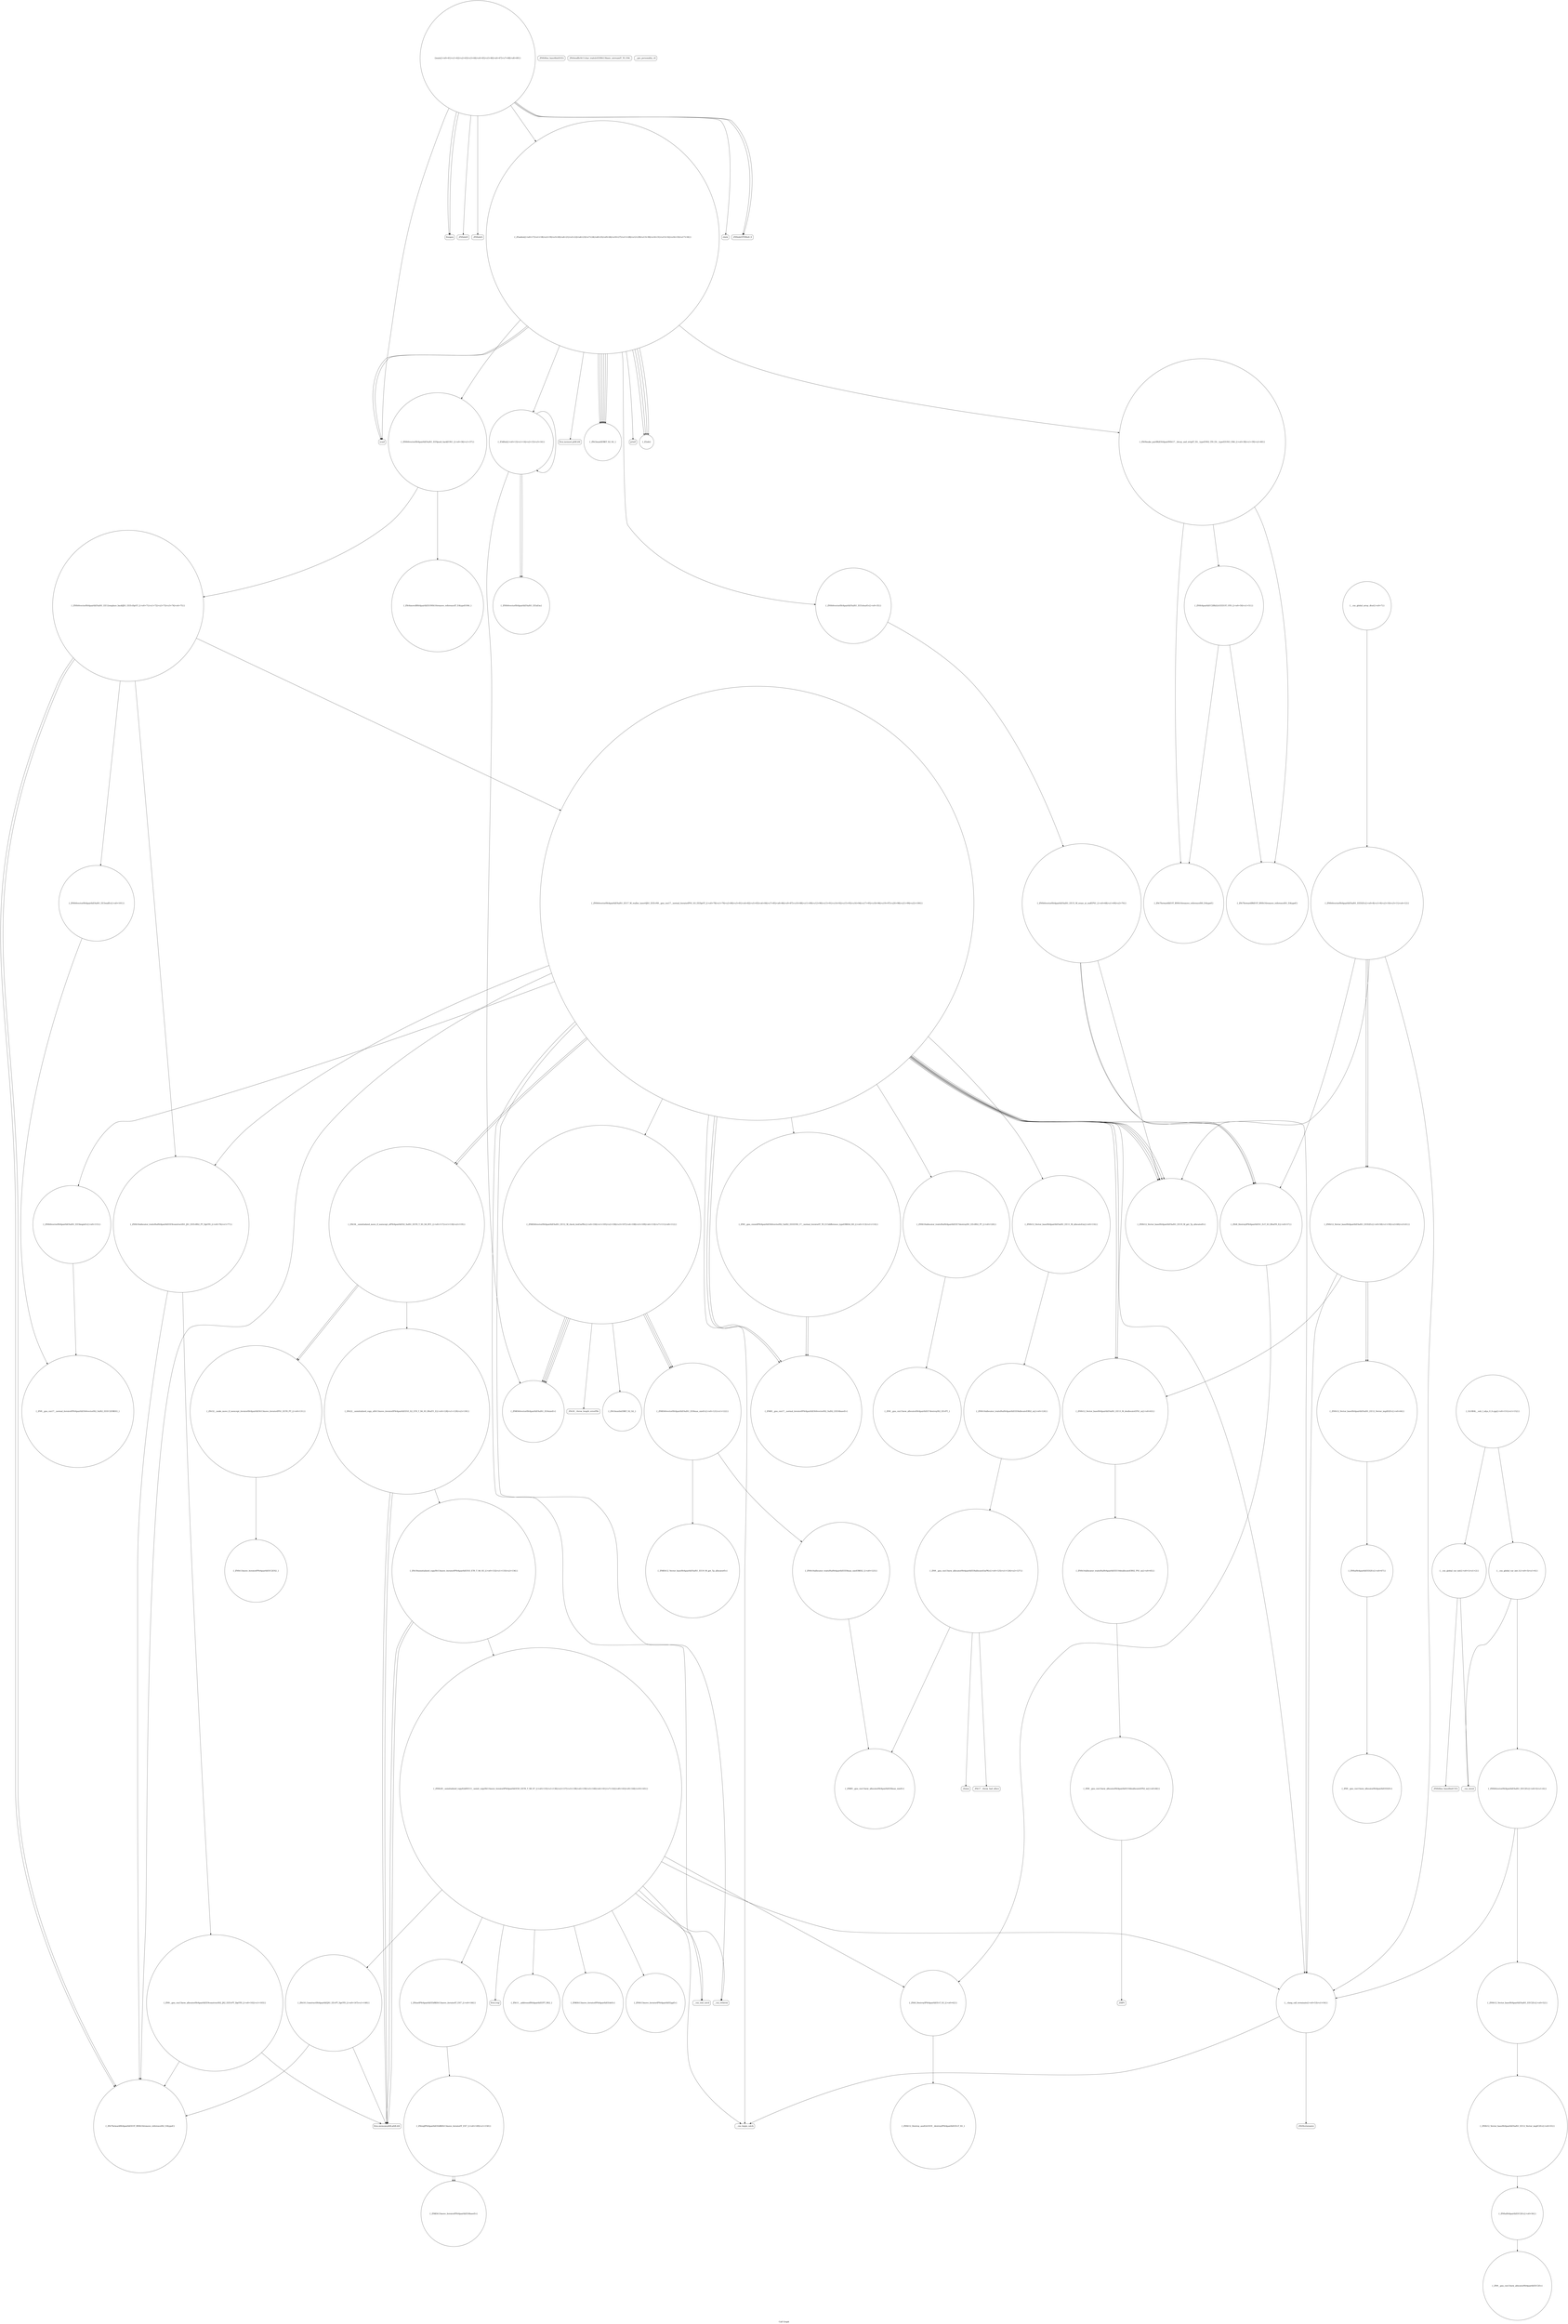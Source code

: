 digraph "Call Graph" {
	label="Call Graph";

	Node0x562fdc0f9f80 [shape=record,shape=circle,label="{__cxx_global_var_init|{<s0>1|<s1>2}}"];
	Node0x562fdc0f9f80:s0 -> Node0x562fdc0fa000[color=black];
	Node0x562fdc0f9f80:s1 -> Node0x562fdc2d0900[color=black];
	Node0x562fdc2d1e00 [shape=record,shape=circle,label="{_ZNSt16allocator_traitsISaISt4pairIiiEEE10deallocateERS2_PS1_m|{<s0>65}}"];
	Node0x562fdc2d1e00:s0 -> Node0x562fdc2d1e80[color=black];
	Node0x562fdc2d44a0 [shape=record,shape=circle,label="{_ZNKSt13move_iteratorIPSt4pairIiiEE4baseEv}"];
	Node0x562fdc2d0b00 [shape=record,shape=circle,label="{_ZNSt6vectorISt4pairIiiESaIS1_EED2Ev|{<s0>8|<s1>9|<s2>10|<s3>11|<s4>12}}"];
	Node0x562fdc2d0b00:s0 -> Node0x562fdc2d1b00[color=black];
	Node0x562fdc2d0b00:s1 -> Node0x562fdc2d1a80[color=black];
	Node0x562fdc2d0b00:s2 -> Node0x562fdc2d1b80[color=black];
	Node0x562fdc2d0b00:s3 -> Node0x562fdc2d1b80[color=black];
	Node0x562fdc2d0b00:s4 -> Node0x562fdc2d1780[color=black];
	Node0x562fdc2d31a0 [shape=record,shape=circle,label="{_ZSt4moveIRSt4pairIiiEEONSt16remove_referenceIT_E4typeEOS4_}"];
	Node0x562fdc2d0e80 [shape=record,shape=Mrecord,label="{scanf}"];
	Node0x562fdc2d3520 [shape=record,shape=circle,label="{_ZNKSt6vectorISt4pairIiiESaIS1_EE12_M_check_lenEmPKc|{<s0>104|<s1>105|<s2>106|<s3>107|<s4>108|<s5>109|<s6>110|<s7>111|<s8>112}}"];
	Node0x562fdc2d3520:s0 -> Node0x562fdc2d39a0[color=black];
	Node0x562fdc2d3520:s1 -> Node0x562fdc2d0c00[color=black];
	Node0x562fdc2d3520:s2 -> Node0x562fdc2d3a20[color=black];
	Node0x562fdc2d3520:s3 -> Node0x562fdc2d0c00[color=black];
	Node0x562fdc2d3520:s4 -> Node0x562fdc2d0c00[color=black];
	Node0x562fdc2d3520:s5 -> Node0x562fdc2d3aa0[color=black];
	Node0x562fdc2d3520:s6 -> Node0x562fdc2d0c00[color=black];
	Node0x562fdc2d3520:s7 -> Node0x562fdc2d39a0[color=black];
	Node0x562fdc2d3520:s8 -> Node0x562fdc2d39a0[color=black];
	Node0x562fdc2d1200 [shape=record,shape=Mrecord,label="{freopen}"];
	Node0x562fdc2d38a0 [shape=record,shape=Mrecord,label="{__cxa_rethrow}"];
	Node0x562fdc2d1580 [shape=record,shape=circle,label="{_ZSt7forwardIiEOT_RNSt16remove_referenceIS0_E4typeE}"];
	Node0x562fdc2d3c20 [shape=record,shape=circle,label="{_ZNK9__gnu_cxx13new_allocatorISt4pairIiiEE8max_sizeEv}"];
	Node0x562fdc2d1900 [shape=record,shape=circle,label="{_ZNSt12_Vector_baseISt4pairIiiESaIS1_EE12_Vector_implC2Ev|{<s0>55}}"];
	Node0x562fdc2d1900:s0 -> Node0x562fdc2d1980[color=black];
	Node0x562fdc2d3fa0 [shape=record,shape=circle,label="{_ZSt32__make_move_if_noexcept_iteratorISt4pairIiiESt13move_iteratorIPS1_EET0_PT_|{<s0>131}}"];
	Node0x562fdc2d3fa0:s0 -> Node0x562fdc2d4520[color=black];
	Node0x562fdc2d1c80 [shape=record,shape=circle,label="{_ZNSt12_Destroy_auxILb1EE9__destroyIPSt4pairIiiEEEvT_S5_}"];
	Node0x562fdc2d4320 [shape=record,shape=circle,label="{_ZNSt13move_iteratorIPSt4pairIiiEEppEv}"];
	Node0x562fdc2d0980 [shape=record,shape=circle,label="{__cxx_global_var_init.1|{<s0>3|<s1>4}}"];
	Node0x562fdc2d0980:s0 -> Node0x562fdc2d0a00[color=black];
	Node0x562fdc2d0980:s1 -> Node0x562fdc2d0900[color=black];
	Node0x562fdc2d3020 [shape=record,shape=circle,label="{_ZN9__gnu_cxx13new_allocatorISt4pairIiiEED2Ev}"];
	Node0x562fdc2d0d00 [shape=record,shape=circle,label="{_Z2abi}"];
	Node0x562fdc2d33a0 [shape=record,shape=circle,label="{_ZNSt6vectorISt4pairIiiESaIS1_EE3endEv|{<s0>101}}"];
	Node0x562fdc2d33a0:s0 -> Node0x562fdc2d3ca0[color=black];
	Node0x562fdc2d1080 [shape=record,shape=circle,label="{_ZSt9make_pairIRiiESt4pairINSt17__decay_and_stripIT_E6__typeENS2_IT0_E6__typeEEOS3_OS6_|{<s0>38|<s1>39|<s2>40}}"];
	Node0x562fdc2d1080:s0 -> Node0x562fdc2d1500[color=black];
	Node0x562fdc2d1080:s1 -> Node0x562fdc2d1580[color=black];
	Node0x562fdc2d1080:s2 -> Node0x562fdc2d1600[color=black];
	Node0x562fdc2d3720 [shape=record,shape=circle,label="{_ZSt34__uninitialized_move_if_noexcept_aIPSt4pairIiiES2_SaIS1_EET0_T_S5_S4_RT1_|{<s0>117|<s1>118|<s2>119}}"];
	Node0x562fdc2d3720:s0 -> Node0x562fdc2d3fa0[color=black];
	Node0x562fdc2d3720:s1 -> Node0x562fdc2d3fa0[color=black];
	Node0x562fdc2d3720:s2 -> Node0x562fdc2d3f20[color=black];
	Node0x562fdc2d1400 [shape=record,shape=Mrecord,label="{_ZNSolsEl}"];
	Node0x562fdc2d3aa0 [shape=record,shape=circle,label="{_ZSt3maxImERKT_S2_S2_}"];
	Node0x562fdc2d1780 [shape=record,shape=circle,label="{__clang_call_terminate|{<s0>53|<s1>54}}"];
	Node0x562fdc2d1780:s0 -> Node0x562fdc2d1800[color=black];
	Node0x562fdc2d1780:s1 -> Node0x562fdc2d1880[color=black];
	Node0x562fdc2d3e20 [shape=record,shape=Mrecord,label="{_ZSt17__throw_bad_allocv}"];
	Node0x562fdc2d1b00 [shape=record,shape=circle,label="{_ZNSt12_Vector_baseISt4pairIiiESaIS1_EE19_M_get_Tp_allocatorEv}"];
	Node0x562fdc2d41a0 [shape=record,shape=circle,label="{_ZSt10_ConstructISt4pairIiiEJS1_EEvPT_DpOT0_|{<s0>147|<s1>148}}"];
	Node0x562fdc2d41a0:s0 -> Node0x562fdc2d32a0[color=black];
	Node0x562fdc2d41a0:s1 -> Node0x562fdc2d34a0[color=black];
	Node0x562fdc0fa000 [shape=record,shape=Mrecord,label="{_ZNSt8ios_base4InitC1Ev}"];
	Node0x562fdc2d1e80 [shape=record,shape=circle,label="{_ZN9__gnu_cxx13new_allocatorISt4pairIiiEE10deallocateEPS2_m|{<s0>66}}"];
	Node0x562fdc2d1e80:s0 -> Node0x562fdc2d1f00[color=black];
	Node0x562fdc2d4520 [shape=record,shape=circle,label="{_ZNSt13move_iteratorIPSt4pairIiiEEC2ES2_}"];
	Node0x562fdc2d0b80 [shape=record,shape=circle,label="{_Z3dfsiii|{<s0>13|<s1>14|<s2>15|<s3>16}}"];
	Node0x562fdc2d0b80:s0 -> Node0x562fdc2d0c00[color=black];
	Node0x562fdc2d0b80:s1 -> Node0x562fdc2d0c80[color=black];
	Node0x562fdc2d0b80:s2 -> Node0x562fdc2d0c80[color=black];
	Node0x562fdc2d0b80:s3 -> Node0x562fdc2d0b80[color=black];
	Node0x562fdc2d3220 [shape=record,shape=circle,label="{_ZNSt16allocator_traitsISaISt4pairIiiEEE9constructIS1_JS1_EEEvRS2_PT_DpOT0_|{<s0>76|<s1>77}}"];
	Node0x562fdc2d3220:s0 -> Node0x562fdc2d32a0[color=black];
	Node0x562fdc2d3220:s1 -> Node0x562fdc2d3420[color=black];
	Node0x562fdc2d0f00 [shape=record,shape=circle,label="{_ZNSt6vectorISt4pairIiiESaIS1_EE5clearEv|{<s0>35}}"];
	Node0x562fdc2d0f00:s0 -> Node0x562fdc2d30a0[color=black];
	Node0x562fdc2d35a0 [shape=record,shape=circle,label="{_ZN9__gnu_cxxmiIPSt4pairIiiESt6vectorIS2_SaIS2_EEEENS_17__normal_iteratorIT_T0_E15difference_typeERKSA_SD_|{<s0>113|<s1>114}}"];
	Node0x562fdc2d35a0:s0 -> Node0x562fdc2d37a0[color=black];
	Node0x562fdc2d35a0:s1 -> Node0x562fdc2d37a0[color=black];
	Node0x562fdc2d1280 [shape=record,shape=Mrecord,label="{_ZNSolsEi}"];
	Node0x562fdc2d3920 [shape=record,shape=Mrecord,label="{__cxa_end_catch}"];
	Node0x562fdc2d1600 [shape=record,shape=circle,label="{_ZNSt4pairIiiEC2IRiiLb1EEEOT_OT0_|{<s0>50|<s1>51}}"];
	Node0x562fdc2d1600:s0 -> Node0x562fdc2d1500[color=black];
	Node0x562fdc2d1600:s1 -> Node0x562fdc2d1580[color=black];
	Node0x562fdc2d3ca0 [shape=record,shape=circle,label="{_ZN9__gnu_cxx17__normal_iteratorIPSt4pairIiiESt6vectorIS2_SaIS2_EEEC2ERKS3_}"];
	Node0x562fdc2d1980 [shape=record,shape=circle,label="{_ZNSaISt4pairIiiEEC2Ev|{<s0>56}}"];
	Node0x562fdc2d1980:s0 -> Node0x562fdc2d1a00[color=black];
	Node0x562fdc2d4020 [shape=record,shape=circle,label="{_ZSt18uninitialized_copyISt13move_iteratorIPSt4pairIiiEES3_ET0_T_S6_S5_|{<s0>132|<s1>133|<s2>134}}"];
	Node0x562fdc2d4020:s0 -> Node0x562fdc2d34a0[color=black];
	Node0x562fdc2d4020:s1 -> Node0x562fdc2d34a0[color=black];
	Node0x562fdc2d4020:s2 -> Node0x562fdc2d40a0[color=black];
	Node0x562fdc2d1d00 [shape=record,shape=circle,label="{_ZNSt12_Vector_baseISt4pairIiiESaIS1_EE13_M_deallocateEPS1_m|{<s0>63}}"];
	Node0x562fdc2d1d00:s0 -> Node0x562fdc2d1e00[color=black];
	Node0x562fdc2d43a0 [shape=record,shape=Mrecord,label="{llvm.trap}"];
	Node0x562fdc2d0a00 [shape=record,shape=circle,label="{_ZNSt6vectorISt4pairIiiESaIS1_EEC2Ev|{<s0>5|<s1>6}}"];
	Node0x562fdc2d0a00:s0 -> Node0x562fdc2d1680[color=black];
	Node0x562fdc2d0a00:s1 -> Node0x562fdc2d1780[color=black];
	Node0x562fdc2d30a0 [shape=record,shape=circle,label="{_ZNSt6vectorISt4pairIiiESaIS1_EE15_M_erase_at_endEPS1_|{<s0>68|<s1>69|<s2>70}}"];
	Node0x562fdc2d30a0:s0 -> Node0x562fdc2d1b00[color=black];
	Node0x562fdc2d30a0:s1 -> Node0x562fdc2d1a80[color=black];
	Node0x562fdc2d30a0:s2 -> Node0x562fdc2d1780[color=black];
	Node0x562fdc2d0d80 [shape=record,shape=circle,label="{_Z5solvei|{<s0>17|<s1>18|<s2>19|<s3>20|<s4>21|<s5>22|<s6>23|<s7>24|<s8>25|<s9>26|<s10>27|<s11>28|<s12>29|<s13>30|<s14>31|<s15>32|<s16>33|<s17>34}}"];
	Node0x562fdc2d0d80:s0 -> Node0x562fdc2d0e00[color=black];
	Node0x562fdc2d0d80:s1 -> Node0x562fdc2d0e80[color=black];
	Node0x562fdc2d0d80:s2 -> Node0x562fdc2d0e80[color=black];
	Node0x562fdc2d0d80:s3 -> Node0x562fdc2d0f00[color=black];
	Node0x562fdc2d0d80:s4 -> Node0x562fdc2d0d00[color=black];
	Node0x562fdc2d0d80:s5 -> Node0x562fdc2d0d00[color=black];
	Node0x562fdc2d0d80:s6 -> Node0x562fdc2d0f80[color=black];
	Node0x562fdc2d0d80:s7 -> Node0x562fdc2d0f80[color=black];
	Node0x562fdc2d0d80:s8 -> Node0x562fdc2d0f80[color=black];
	Node0x562fdc2d0d80:s9 -> Node0x562fdc2d1080[color=black];
	Node0x562fdc2d0d80:s10 -> Node0x562fdc2d1000[color=black];
	Node0x562fdc2d0d80:s11 -> Node0x562fdc2d0d00[color=black];
	Node0x562fdc2d0d80:s12 -> Node0x562fdc2d0d00[color=black];
	Node0x562fdc2d0d80:s13 -> Node0x562fdc2d0f80[color=black];
	Node0x562fdc2d0d80:s14 -> Node0x562fdc2d0f80[color=black];
	Node0x562fdc2d0d80:s15 -> Node0x562fdc2d0b80[color=black];
	Node0x562fdc2d0d80:s16 -> Node0x562fdc2d0f80[color=black];
	Node0x562fdc2d0d80:s17 -> Node0x562fdc2d1100[color=black];
	Node0x562fdc2d3420 [shape=record,shape=circle,label="{_ZN9__gnu_cxx13new_allocatorISt4pairIiiEE9constructIS2_JS2_EEEvPT_DpOT0_|{<s0>102|<s1>103}}"];
	Node0x562fdc2d3420:s0 -> Node0x562fdc2d32a0[color=black];
	Node0x562fdc2d3420:s1 -> Node0x562fdc2d34a0[color=black];
	Node0x562fdc2d1100 [shape=record,shape=Mrecord,label="{printf}"];
	Node0x562fdc2d37a0 [shape=record,shape=circle,label="{_ZNK9__gnu_cxx17__normal_iteratorIPSt4pairIiiESt6vectorIS2_SaIS2_EEE4baseEv}"];
	Node0x562fdc2d1480 [shape=record,shape=Mrecord,label="{clock}"];
	Node0x562fdc2d3b20 [shape=record,shape=circle,label="{_ZNSt16allocator_traitsISaISt4pairIiiEEE8max_sizeERKS2_|{<s0>123}}"];
	Node0x562fdc2d3b20:s0 -> Node0x562fdc2d3c20[color=black];
	Node0x562fdc2d1800 [shape=record,shape=Mrecord,label="{__cxa_begin_catch}"];
	Node0x562fdc2d3ea0 [shape=record,shape=Mrecord,label="{_Znwm}"];
	Node0x562fdc2d1b80 [shape=record,shape=circle,label="{_ZNSt12_Vector_baseISt4pairIiiESaIS1_EED2Ev|{<s0>58|<s1>59|<s2>60|<s3>61}}"];
	Node0x562fdc2d1b80:s0 -> Node0x562fdc2d1d00[color=black];
	Node0x562fdc2d1b80:s1 -> Node0x562fdc2d1d80[color=black];
	Node0x562fdc2d1b80:s2 -> Node0x562fdc2d1d80[color=black];
	Node0x562fdc2d1b80:s3 -> Node0x562fdc2d1780[color=black];
	Node0x562fdc2d4220 [shape=record,shape=circle,label="{_ZSt11__addressofISt4pairIiiEEPT_RS2_}"];
	Node0x562fdc2d0880 [shape=record,shape=Mrecord,label="{_ZNSt8ios_base4InitD1Ev}"];
	Node0x562fdc2d1f00 [shape=record,shape=Mrecord,label="{_ZdlPv}"];
	Node0x562fdc2d45a0 [shape=record,shape=circle,label="{_ZN9__gnu_cxx13new_allocatorISt4pairIiiEE7destroyIS2_EEvPT_}"];
	Node0x562fdc2d0c00 [shape=record,shape=circle,label="{_ZNKSt6vectorISt4pairIiiESaIS1_EE4sizeEv}"];
	Node0x562fdc2d32a0 [shape=record,shape=circle,label="{_ZSt7forwardISt4pairIiiEEOT_RNSt16remove_referenceIS2_E4typeE}"];
	Node0x562fdc2d0f80 [shape=record,shape=circle,label="{_ZSt3maxIiERKT_S2_S2_}"];
	Node0x562fdc2d3620 [shape=record,shape=circle,label="{_ZNSt6vectorISt4pairIiiESaIS1_EE5beginEv|{<s0>115}}"];
	Node0x562fdc2d3620:s0 -> Node0x562fdc2d3ca0[color=black];
	Node0x562fdc2d1300 [shape=record,shape=Mrecord,label="{_ZNSolsEPFRSoS_E}"];
	Node0x562fdc2d39a0 [shape=record,shape=circle,label="{_ZNKSt6vectorISt4pairIiiESaIS1_EE8max_sizeEv|{<s0>121|<s1>122}}"];
	Node0x562fdc2d39a0:s0 -> Node0x562fdc2d3ba0[color=black];
	Node0x562fdc2d39a0:s1 -> Node0x562fdc2d3b20[color=black];
	Node0x562fdc2d1680 [shape=record,shape=circle,label="{_ZNSt12_Vector_baseISt4pairIiiESaIS1_EEC2Ev|{<s0>52}}"];
	Node0x562fdc2d1680:s0 -> Node0x562fdc2d1900[color=black];
	Node0x562fdc2d3d20 [shape=record,shape=circle,label="{_ZNSt16allocator_traitsISaISt4pairIiiEEE8allocateERS2_m|{<s0>124}}"];
	Node0x562fdc2d3d20:s0 -> Node0x562fdc2d3da0[color=black];
	Node0x562fdc2d1a00 [shape=record,shape=circle,label="{_ZN9__gnu_cxx13new_allocatorISt4pairIiiEEC2Ev}"];
	Node0x562fdc2d40a0 [shape=record,shape=circle,label="{_ZNSt20__uninitialized_copyILb0EE13__uninit_copyISt13move_iteratorIPSt4pairIiiEES5_EET0_T_S8_S7_|{<s0>135|<s1>136|<s2>137|<s3>138|<s4>139|<s5>140|<s6>141|<s7>142|<s8>143|<s9>144|<s10>145}}"];
	Node0x562fdc2d40a0:s0 -> Node0x562fdc2d4120[color=black];
	Node0x562fdc2d40a0:s1 -> Node0x562fdc2d4220[color=black];
	Node0x562fdc2d40a0:s2 -> Node0x562fdc2d42a0[color=black];
	Node0x562fdc2d40a0:s3 -> Node0x562fdc2d41a0[color=black];
	Node0x562fdc2d40a0:s4 -> Node0x562fdc2d4320[color=black];
	Node0x562fdc2d40a0:s5 -> Node0x562fdc2d1800[color=black];
	Node0x562fdc2d40a0:s6 -> Node0x562fdc2d1c00[color=black];
	Node0x562fdc2d40a0:s7 -> Node0x562fdc2d38a0[color=black];
	Node0x562fdc2d40a0:s8 -> Node0x562fdc2d3920[color=black];
	Node0x562fdc2d40a0:s9 -> Node0x562fdc2d43a0[color=black];
	Node0x562fdc2d40a0:s10 -> Node0x562fdc2d1780[color=black];
	Node0x562fdc2d1d80 [shape=record,shape=circle,label="{_ZNSt12_Vector_baseISt4pairIiiESaIS1_EE12_Vector_implD2Ev|{<s0>64}}"];
	Node0x562fdc2d1d80:s0 -> Node0x562fdc2d2fa0[color=black];
	Node0x562fdc2d4420 [shape=record,shape=circle,label="{_ZSteqIPSt4pairIiiEEbRKSt13move_iteratorIT_ES7_|{<s0>149|<s1>150}}"];
	Node0x562fdc2d4420:s0 -> Node0x562fdc2d44a0[color=black];
	Node0x562fdc2d4420:s1 -> Node0x562fdc2d44a0[color=black];
	Node0x562fdc2d0a80 [shape=record,shape=circle,label="{__cxx_global_array_dtor|{<s0>7}}"];
	Node0x562fdc2d0a80:s0 -> Node0x562fdc2d0b00[color=black];
	Node0x562fdc2d3120 [shape=record,shape=circle,label="{_ZNSt6vectorISt4pairIiiESaIS1_EE12emplace_backIJS1_EEEvDpOT_|{<s0>71|<s1>72|<s2>73|<s3>74|<s4>75}}"];
	Node0x562fdc2d3120:s0 -> Node0x562fdc2d32a0[color=black];
	Node0x562fdc2d3120:s1 -> Node0x562fdc2d3220[color=black];
	Node0x562fdc2d3120:s2 -> Node0x562fdc2d33a0[color=black];
	Node0x562fdc2d3120:s3 -> Node0x562fdc2d32a0[color=black];
	Node0x562fdc2d3120:s4 -> Node0x562fdc2d3320[color=black];
	Node0x562fdc2d0e00 [shape=record,shape=Mrecord,label="{llvm.memset.p0i8.i64}"];
	Node0x562fdc2d34a0 [shape=record,shape=Mrecord,label="{llvm.memcpy.p0i8.p0i8.i64}"];
	Node0x562fdc2d1180 [shape=record,shape=circle,label="{main|{<s0>41|<s1>42|<s2>43|<s3>44|<s4>45|<s5>46|<s6>47|<s7>48|<s8>49}}"];
	Node0x562fdc2d1180:s0 -> Node0x562fdc2d1200[color=black];
	Node0x562fdc2d1180:s1 -> Node0x562fdc2d1200[color=black];
	Node0x562fdc2d1180:s2 -> Node0x562fdc2d0e80[color=black];
	Node0x562fdc2d1180:s3 -> Node0x562fdc2d0d80[color=black];
	Node0x562fdc2d1180:s4 -> Node0x562fdc2d1280[color=black];
	Node0x562fdc2d1180:s5 -> Node0x562fdc2d1300[color=black];
	Node0x562fdc2d1180:s6 -> Node0x562fdc2d1480[color=black];
	Node0x562fdc2d1180:s7 -> Node0x562fdc2d1400[color=black];
	Node0x562fdc2d1180:s8 -> Node0x562fdc2d1300[color=black];
	Node0x562fdc2d3820 [shape=record,shape=circle,label="{_ZNSt16allocator_traitsISaISt4pairIiiEEE7destroyIS1_EEvRS2_PT_|{<s0>120}}"];
	Node0x562fdc2d3820:s0 -> Node0x562fdc2d45a0[color=black];
	Node0x562fdc2d1500 [shape=record,shape=circle,label="{_ZSt7forwardIRiEOT_RNSt16remove_referenceIS1_E4typeE}"];
	Node0x562fdc2d3ba0 [shape=record,shape=circle,label="{_ZNKSt12_Vector_baseISt4pairIiiESaIS1_EE19_M_get_Tp_allocatorEv}"];
	Node0x562fdc2d1880 [shape=record,shape=Mrecord,label="{_ZSt9terminatev}"];
	Node0x562fdc2d3f20 [shape=record,shape=circle,label="{_ZSt22__uninitialized_copy_aISt13move_iteratorIPSt4pairIiiEES3_S2_ET0_T_S6_S5_RSaIT1_E|{<s0>128|<s1>129|<s2>130}}"];
	Node0x562fdc2d3f20:s0 -> Node0x562fdc2d34a0[color=black];
	Node0x562fdc2d3f20:s1 -> Node0x562fdc2d34a0[color=black];
	Node0x562fdc2d3f20:s2 -> Node0x562fdc2d4020[color=black];
	Node0x562fdc2d1c00 [shape=record,shape=circle,label="{_ZSt8_DestroyIPSt4pairIiiEEvT_S3_|{<s0>62}}"];
	Node0x562fdc2d1c00:s0 -> Node0x562fdc2d1c80[color=black];
	Node0x562fdc2d42a0 [shape=record,shape=circle,label="{_ZNKSt13move_iteratorIPSt4pairIiiEEdeEv}"];
	Node0x562fdc2d0900 [shape=record,shape=Mrecord,label="{__cxa_atexit}"];
	Node0x562fdc2d2fa0 [shape=record,shape=circle,label="{_ZNSaISt4pairIiiEED2Ev|{<s0>67}}"];
	Node0x562fdc2d2fa0:s0 -> Node0x562fdc2d3020[color=black];
	Node0x562fdc2d4620 [shape=record,shape=circle,label="{_GLOBAL__sub_I_sdya_0_0.cpp|{<s0>151|<s1>152}}"];
	Node0x562fdc2d4620:s0 -> Node0x562fdc0f9f80[color=black];
	Node0x562fdc2d4620:s1 -> Node0x562fdc2d0980[color=black];
	Node0x562fdc2d0c80 [shape=record,shape=circle,label="{_ZNSt6vectorISt4pairIiiESaIS1_EEixEm}"];
	Node0x562fdc2d3320 [shape=record,shape=circle,label="{_ZNSt6vectorISt4pairIiiESaIS1_EE17_M_realloc_insertIJS1_EEEvN9__gnu_cxx17__normal_iteratorIPS1_S3_EEDpOT_|{<s0>78|<s1>79|<s2>80|<s3>81|<s4>82|<s5>83|<s6>84|<s7>85|<s8>86|<s9>87|<s10>88|<s11>89|<s12>90|<s13>91|<s14>92|<s15>93|<s16>94|<s17>95|<s18>96|<s19>97|<s20>98|<s21>99|<s22>100}}"];
	Node0x562fdc2d3320:s0 -> Node0x562fdc2d3520[color=black];
	Node0x562fdc2d3320:s1 -> Node0x562fdc2d3620[color=black];
	Node0x562fdc2d3320:s2 -> Node0x562fdc2d35a0[color=black];
	Node0x562fdc2d3320:s3 -> Node0x562fdc2d36a0[color=black];
	Node0x562fdc2d3320:s4 -> Node0x562fdc2d32a0[color=black];
	Node0x562fdc2d3320:s5 -> Node0x562fdc2d3220[color=black];
	Node0x562fdc2d3320:s6 -> Node0x562fdc2d37a0[color=black];
	Node0x562fdc2d3320:s7 -> Node0x562fdc2d1b00[color=black];
	Node0x562fdc2d3320:s8 -> Node0x562fdc2d3720[color=black];
	Node0x562fdc2d3320:s9 -> Node0x562fdc2d37a0[color=black];
	Node0x562fdc2d3320:s10 -> Node0x562fdc2d1b00[color=black];
	Node0x562fdc2d3320:s11 -> Node0x562fdc2d3720[color=black];
	Node0x562fdc2d3320:s12 -> Node0x562fdc2d1800[color=black];
	Node0x562fdc2d3320:s13 -> Node0x562fdc2d3820[color=black];
	Node0x562fdc2d3320:s14 -> Node0x562fdc2d3920[color=black];
	Node0x562fdc2d3320:s15 -> Node0x562fdc2d1b00[color=black];
	Node0x562fdc2d3320:s16 -> Node0x562fdc2d1a80[color=black];
	Node0x562fdc2d3320:s17 -> Node0x562fdc2d1d00[color=black];
	Node0x562fdc2d3320:s18 -> Node0x562fdc2d38a0[color=black];
	Node0x562fdc2d3320:s19 -> Node0x562fdc2d1b00[color=black];
	Node0x562fdc2d3320:s20 -> Node0x562fdc2d1a80[color=black];
	Node0x562fdc2d3320:s21 -> Node0x562fdc2d1d00[color=black];
	Node0x562fdc2d3320:s22 -> Node0x562fdc2d1780[color=black];
	Node0x562fdc2d1000 [shape=record,shape=circle,label="{_ZNSt6vectorISt4pairIiiESaIS1_EE9push_backEOS1_|{<s0>36|<s1>37}}"];
	Node0x562fdc2d1000:s0 -> Node0x562fdc2d31a0[color=black];
	Node0x562fdc2d1000:s1 -> Node0x562fdc2d3120[color=black];
	Node0x562fdc2d36a0 [shape=record,shape=circle,label="{_ZNSt12_Vector_baseISt4pairIiiESaIS1_EE11_M_allocateEm|{<s0>116}}"];
	Node0x562fdc2d36a0:s0 -> Node0x562fdc2d3d20[color=black];
	Node0x562fdc2d1380 [shape=record,shape=Mrecord,label="{_ZSt4endlIcSt11char_traitsIcEERSt13basic_ostreamIT_T0_ES6_}"];
	Node0x562fdc2d3a20 [shape=record,shape=Mrecord,label="{_ZSt20__throw_length_errorPKc}"];
	Node0x562fdc2d1700 [shape=record,shape=Mrecord,label="{__gxx_personality_v0}"];
	Node0x562fdc2d3da0 [shape=record,shape=circle,label="{_ZN9__gnu_cxx13new_allocatorISt4pairIiiEE8allocateEmPKv|{<s0>125|<s1>126|<s2>127}}"];
	Node0x562fdc2d3da0:s0 -> Node0x562fdc2d3c20[color=black];
	Node0x562fdc2d3da0:s1 -> Node0x562fdc2d3e20[color=black];
	Node0x562fdc2d3da0:s2 -> Node0x562fdc2d3ea0[color=black];
	Node0x562fdc2d1a80 [shape=record,shape=circle,label="{_ZSt8_DestroyIPSt4pairIiiES1_EvT_S3_RSaIT0_E|{<s0>57}}"];
	Node0x562fdc2d1a80:s0 -> Node0x562fdc2d1c00[color=black];
	Node0x562fdc2d4120 [shape=record,shape=circle,label="{_ZStneIPSt4pairIiiEEbRKSt13move_iteratorIT_ES7_|{<s0>146}}"];
	Node0x562fdc2d4120:s0 -> Node0x562fdc2d4420[color=black];
}

